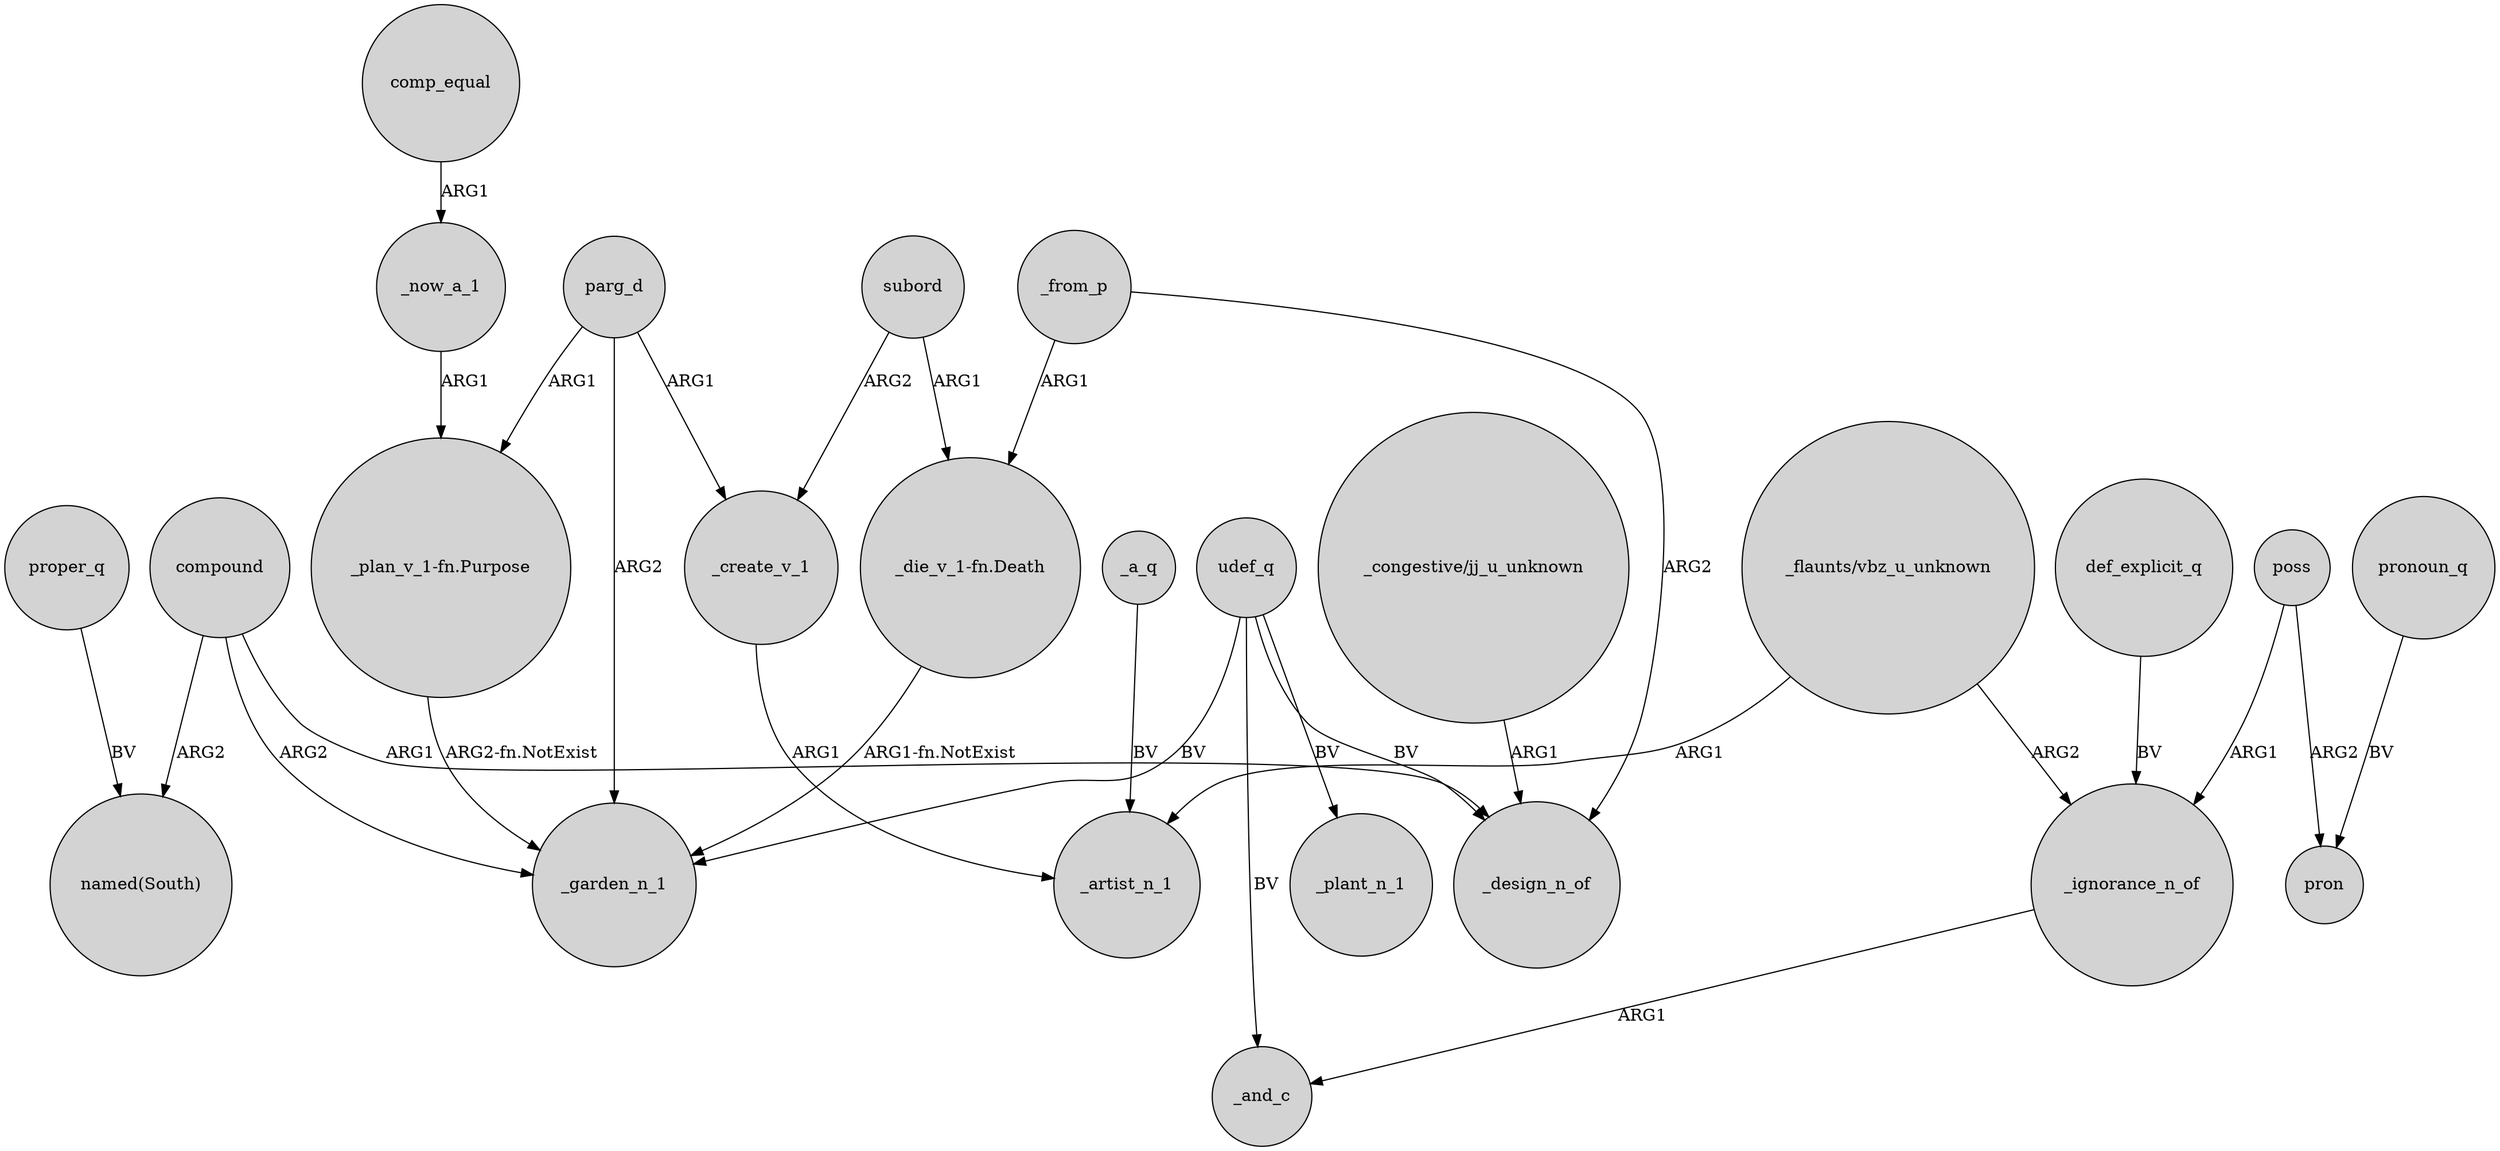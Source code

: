 digraph {
	node [shape=circle style=filled]
	compound -> "named(South)" [label=ARG2]
	_create_v_1 -> _artist_n_1 [label=ARG1]
	poss -> pron [label=ARG2]
	parg_d -> _garden_n_1 [label=ARG2]
	"_die_v_1-fn.Death" -> _garden_n_1 [label="ARG1-fn.NotExist"]
	udef_q -> _garden_n_1 [label=BV]
	parg_d -> _create_v_1 [label=ARG1]
	compound -> _design_n_of [label=ARG1]
	_ignorance_n_of -> _and_c [label=ARG1]
	_now_a_1 -> "_plan_v_1-fn.Purpose" [label=ARG1]
	"_congestive/jj_u_unknown" -> _design_n_of [label=ARG1]
	_a_q -> _artist_n_1 [label=BV]
	compound -> _garden_n_1 [label=ARG2]
	"_flaunts/vbz_u_unknown" -> _ignorance_n_of [label=ARG2]
	pronoun_q -> pron [label=BV]
	_from_p -> _design_n_of [label=ARG2]
	"_flaunts/vbz_u_unknown" -> _artist_n_1 [label=ARG1]
	comp_equal -> _now_a_1 [label=ARG1]
	subord -> _create_v_1 [label=ARG2]
	udef_q -> _plant_n_1 [label=BV]
	parg_d -> "_plan_v_1-fn.Purpose" [label=ARG1]
	udef_q -> _design_n_of [label=BV]
	subord -> "_die_v_1-fn.Death" [label=ARG1]
	def_explicit_q -> _ignorance_n_of [label=BV]
	_from_p -> "_die_v_1-fn.Death" [label=ARG1]
	"_plan_v_1-fn.Purpose" -> _garden_n_1 [label="ARG2-fn.NotExist"]
	poss -> _ignorance_n_of [label=ARG1]
	udef_q -> _and_c [label=BV]
	proper_q -> "named(South)" [label=BV]
}
